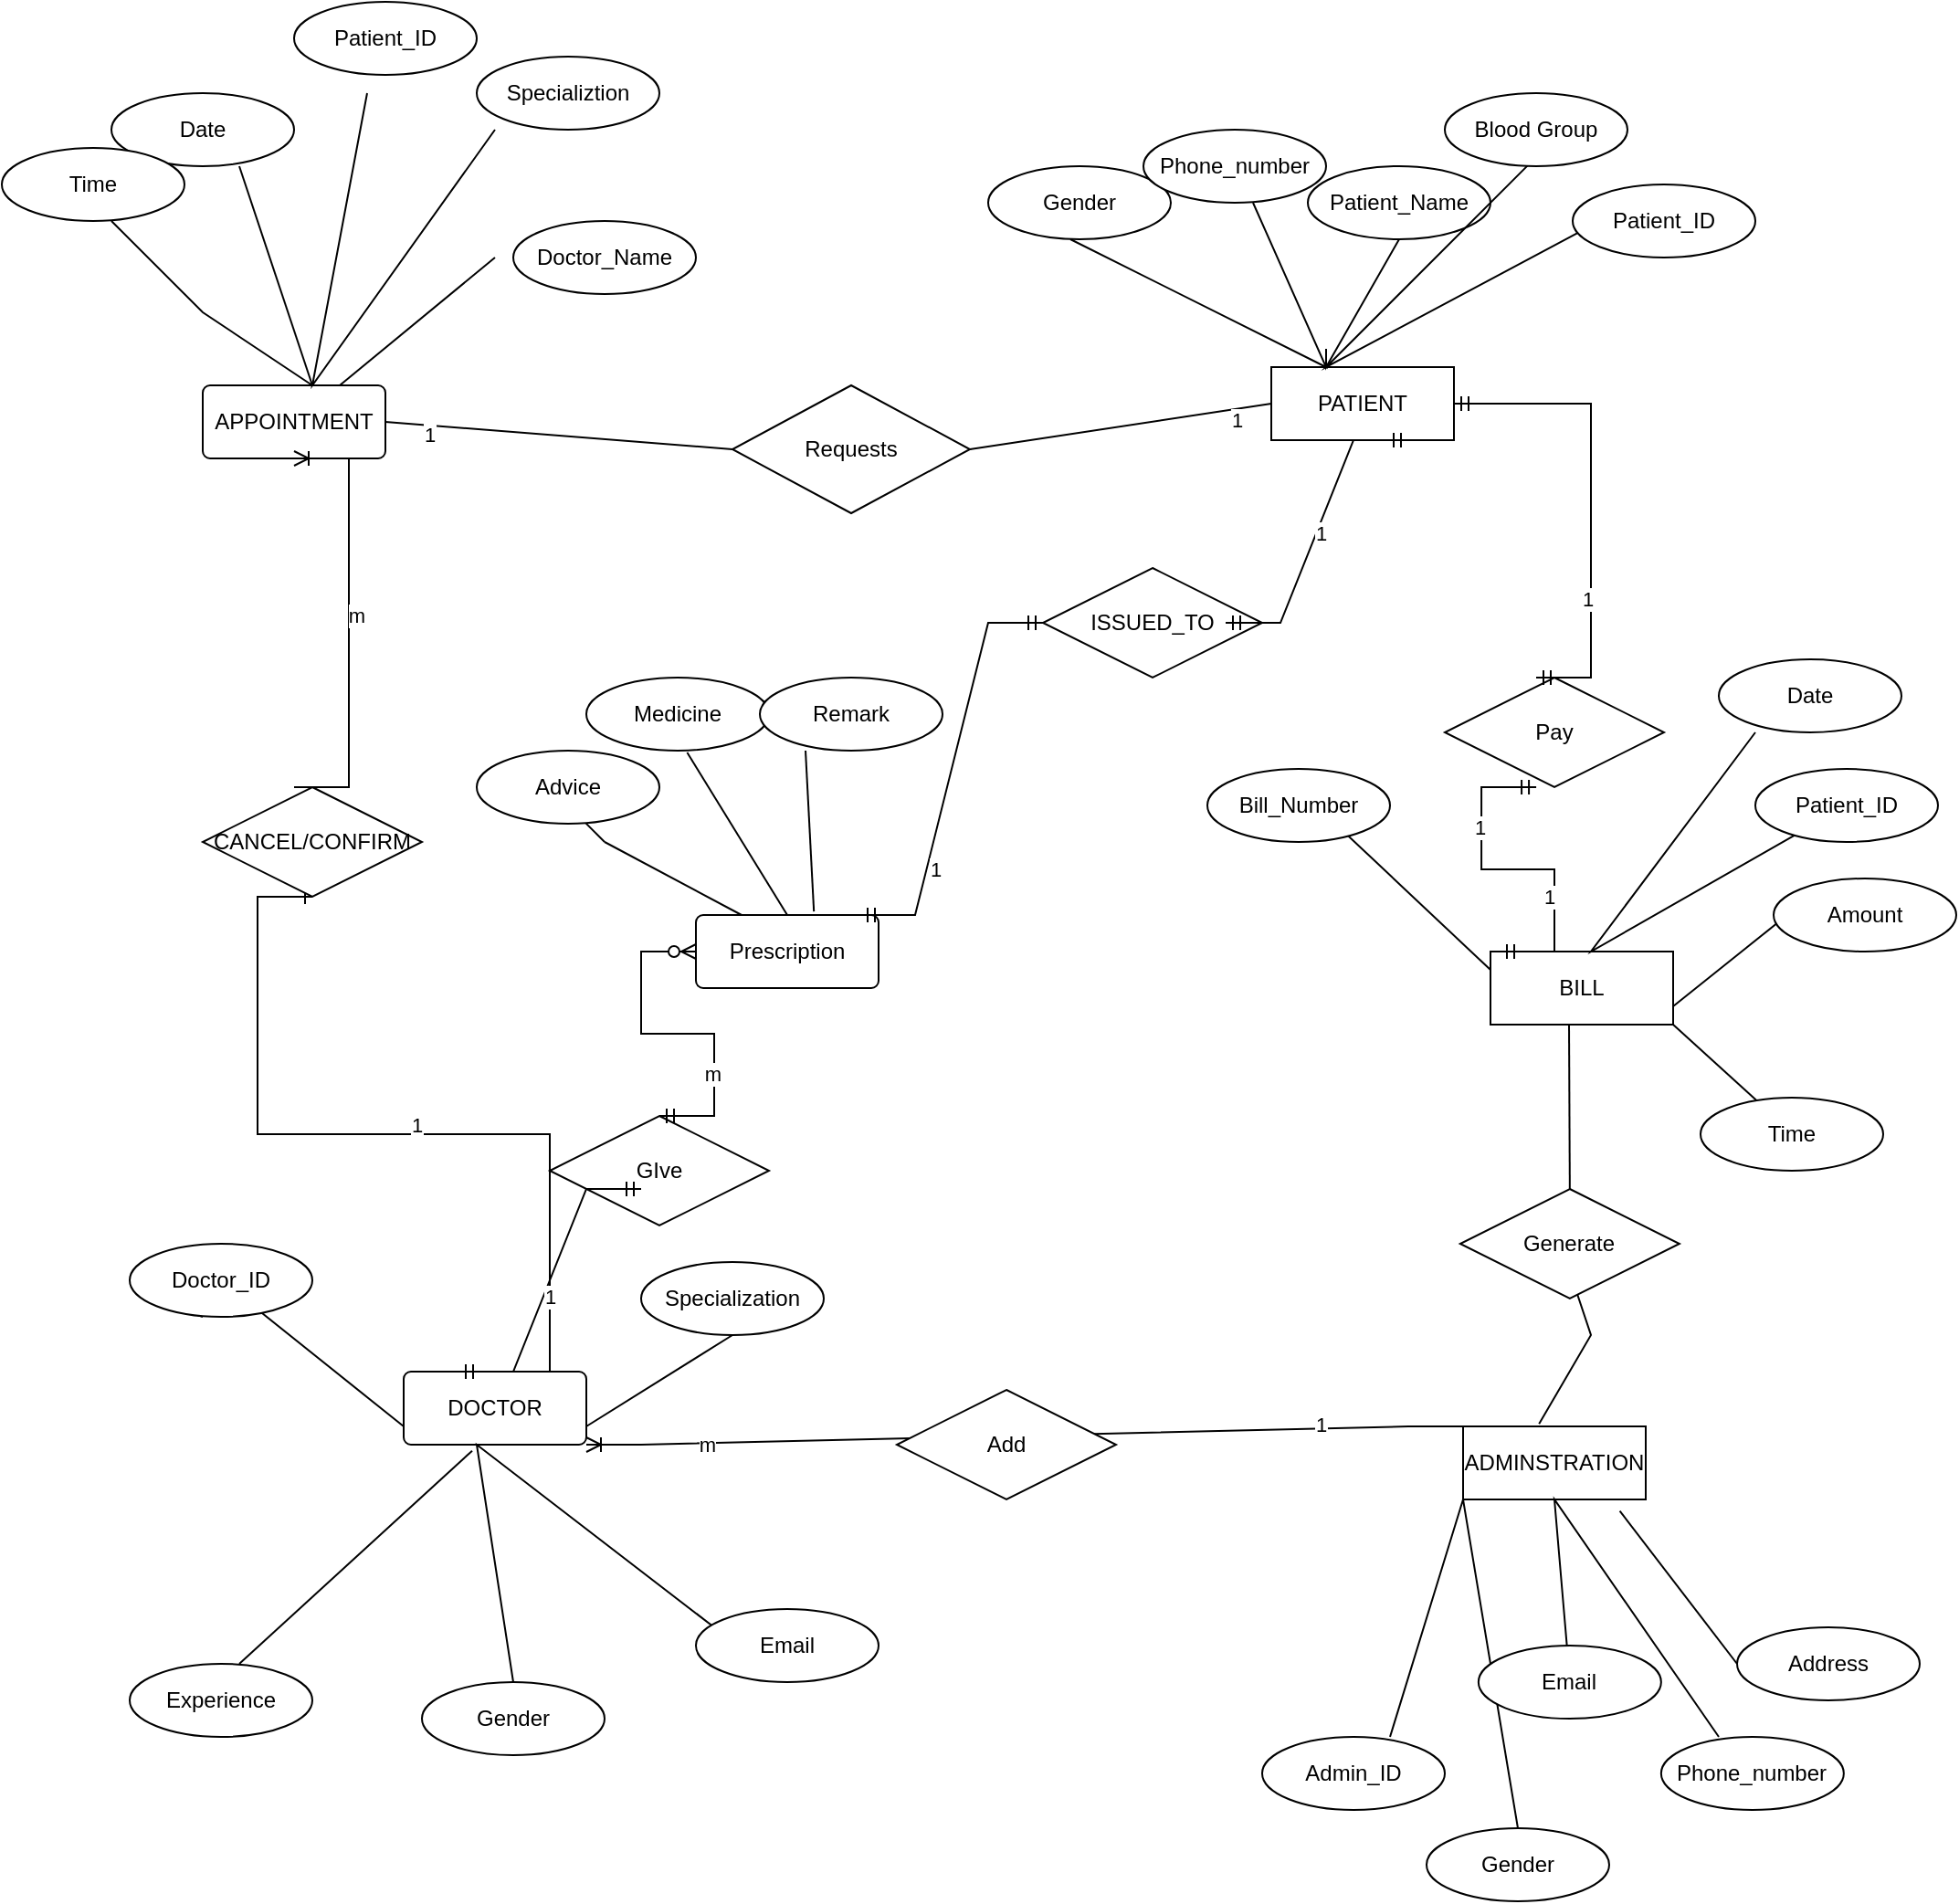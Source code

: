 <mxfile version="21.6.8" type="device">
  <diagram id="R2lEEEUBdFMjLlhIrx00" name="Page-1">
    <mxGraphModel dx="1700" dy="1609" grid="1" gridSize="10" guides="1" tooltips="1" connect="1" arrows="1" fold="1" page="1" pageScale="1" pageWidth="850" pageHeight="1100" math="0" shadow="0" extFonts="Permanent Marker^https://fonts.googleapis.com/css?family=Permanent+Marker">
      <root>
        <mxCell id="0" />
        <mxCell id="1" parent="0" />
        <mxCell id="cQKNWQUC0CEqerO1ljun-1" value="PATIENT" style="whiteSpace=wrap;html=1;align=center;" parent="1" vertex="1">
          <mxGeometry x="635" y="-750" width="100" height="40" as="geometry" />
        </mxCell>
        <mxCell id="cQKNWQUC0CEqerO1ljun-2" value="Patient_Name" style="ellipse;whiteSpace=wrap;html=1;align=center;" parent="1" vertex="1">
          <mxGeometry x="655" y="-860" width="100" height="40" as="geometry" />
        </mxCell>
        <mxCell id="cQKNWQUC0CEqerO1ljun-6" value="" style="endArrow=none;html=1;rounded=0;" parent="1" edge="1">
          <mxGeometry relative="1" as="geometry">
            <mxPoint x="665" y="-760" as="sourcePoint" />
            <mxPoint x="705" y="-820" as="targetPoint" />
            <Array as="points">
              <mxPoint x="665" y="-750" />
            </Array>
          </mxGeometry>
        </mxCell>
        <mxCell id="cQKNWQUC0CEqerO1ljun-8" value="" style="resizable=0;html=1;whiteSpace=wrap;align=right;verticalAlign=bottom;" parent="cQKNWQUC0CEqerO1ljun-6" connectable="0" vertex="1">
          <mxGeometry x="1" relative="1" as="geometry" />
        </mxCell>
        <mxCell id="cQKNWQUC0CEqerO1ljun-9" value="" style="endArrow=none;html=1;rounded=0;" parent="1" edge="1">
          <mxGeometry relative="1" as="geometry">
            <mxPoint x="625" y="-840" as="sourcePoint" />
            <mxPoint x="525" y="-820" as="targetPoint" />
            <Array as="points">
              <mxPoint x="665" y="-750" />
            </Array>
          </mxGeometry>
        </mxCell>
        <mxCell id="cQKNWQUC0CEqerO1ljun-10" value="Gender" style="ellipse;whiteSpace=wrap;html=1;align=center;" parent="1" vertex="1">
          <mxGeometry x="480" y="-860" width="100" height="40" as="geometry" />
        </mxCell>
        <mxCell id="cQKNWQUC0CEqerO1ljun-11" value="Phone_number" style="ellipse;whiteSpace=wrap;html=1;align=center;" parent="1" vertex="1">
          <mxGeometry x="565" y="-880" width="100" height="40" as="geometry" />
        </mxCell>
        <mxCell id="cQKNWQUC0CEqerO1ljun-12" value="" style="endArrow=none;html=1;rounded=0;" parent="1" edge="1">
          <mxGeometry relative="1" as="geometry">
            <mxPoint x="815" y="-830" as="sourcePoint" />
            <mxPoint x="776.43" y="-861.43" as="targetPoint" />
            <Array as="points">
              <mxPoint x="665" y="-750" />
            </Array>
          </mxGeometry>
        </mxCell>
        <mxCell id="cQKNWQUC0CEqerO1ljun-13" value="Blood Group" style="ellipse;whiteSpace=wrap;html=1;align=center;" parent="1" vertex="1">
          <mxGeometry x="730" y="-900" width="100" height="40" as="geometry" />
        </mxCell>
        <mxCell id="cQKNWQUC0CEqerO1ljun-14" value="Patient_ID" style="ellipse;whiteSpace=wrap;html=1;align=center;" parent="1" vertex="1">
          <mxGeometry x="800" y="-850" width="100" height="40" as="geometry" />
        </mxCell>
        <mxCell id="cQKNWQUC0CEqerO1ljun-15" value="APPOINTMENT" style="rounded=1;arcSize=10;whiteSpace=wrap;html=1;align=center;" parent="1" vertex="1">
          <mxGeometry x="50" y="-740" width="100" height="40" as="geometry" />
        </mxCell>
        <mxCell id="cQKNWQUC0CEqerO1ljun-16" value="" style="endArrow=none;html=1;rounded=0;" parent="1" edge="1">
          <mxGeometry relative="1" as="geometry">
            <mxPoint x="140" y="-900" as="sourcePoint" />
            <mxPoint x="210" y="-880" as="targetPoint" />
            <Array as="points">
              <mxPoint x="110" y="-740" />
            </Array>
          </mxGeometry>
        </mxCell>
        <mxCell id="cQKNWQUC0CEqerO1ljun-17" value="Specializtion" style="ellipse;whiteSpace=wrap;html=1;align=center;" parent="1" vertex="1">
          <mxGeometry x="200" y="-920" width="100" height="40" as="geometry" />
        </mxCell>
        <mxCell id="cQKNWQUC0CEqerO1ljun-18" value="" style="endArrow=none;html=1;rounded=0;" parent="1" edge="1">
          <mxGeometry relative="1" as="geometry">
            <mxPoint x="110" y="-740" as="sourcePoint" />
            <mxPoint x="70" y="-860" as="targetPoint" />
          </mxGeometry>
        </mxCell>
        <mxCell id="cQKNWQUC0CEqerO1ljun-20" value="" style="endArrow=none;html=1;rounded=0;" parent="1" edge="1">
          <mxGeometry relative="1" as="geometry">
            <mxPoint y="-830" as="sourcePoint" />
            <mxPoint x="110" y="-740" as="targetPoint" />
            <Array as="points">
              <mxPoint x="50" y="-780" />
            </Array>
          </mxGeometry>
        </mxCell>
        <mxCell id="cQKNWQUC0CEqerO1ljun-23" value="" style="endArrow=none;html=1;rounded=0;entryX=0.75;entryY=0;entryDx=0;entryDy=0;" parent="1" target="cQKNWQUC0CEqerO1ljun-15" edge="1">
          <mxGeometry relative="1" as="geometry">
            <mxPoint x="210" y="-810" as="sourcePoint" />
            <mxPoint x="460" y="-550" as="targetPoint" />
          </mxGeometry>
        </mxCell>
        <mxCell id="cQKNWQUC0CEqerO1ljun-24" value="Patient_ID" style="ellipse;whiteSpace=wrap;html=1;align=center;" parent="1" vertex="1">
          <mxGeometry x="100" y="-950" width="100" height="40" as="geometry" />
        </mxCell>
        <mxCell id="cQKNWQUC0CEqerO1ljun-25" value="Date" style="ellipse;whiteSpace=wrap;html=1;align=center;" parent="1" vertex="1">
          <mxGeometry y="-900" width="100" height="40" as="geometry" />
        </mxCell>
        <mxCell id="cQKNWQUC0CEqerO1ljun-26" value="Time" style="ellipse;whiteSpace=wrap;html=1;align=center;" parent="1" vertex="1">
          <mxGeometry x="-60" y="-870" width="100" height="40" as="geometry" />
        </mxCell>
        <mxCell id="cQKNWQUC0CEqerO1ljun-27" value="Doctor_Name" style="ellipse;whiteSpace=wrap;html=1;align=center;" parent="1" vertex="1">
          <mxGeometry x="220" y="-830" width="100" height="40" as="geometry" />
        </mxCell>
        <mxCell id="cQKNWQUC0CEqerO1ljun-29" value="" style="endArrow=none;html=1;rounded=0;exitX=1;exitY=0.5;exitDx=0;exitDy=0;entryX=0;entryY=0.5;entryDx=0;entryDy=0;entryPerimeter=0;" parent="1" target="cQKNWQUC0CEqerO1ljun-1" edge="1">
          <mxGeometry relative="1" as="geometry">
            <mxPoint x="470" y="-705" as="sourcePoint" />
            <mxPoint x="570" y="-470" as="targetPoint" />
            <Array as="points" />
          </mxGeometry>
        </mxCell>
        <mxCell id="cQKNWQUC0CEqerO1ljun-32" value="1" style="edgeLabel;html=1;align=center;verticalAlign=middle;resizable=0;points=[];" parent="cQKNWQUC0CEqerO1ljun-29" vertex="1" connectable="0">
          <mxGeometry x="0.764" y="-6" relative="1" as="geometry">
            <mxPoint as="offset" />
          </mxGeometry>
        </mxCell>
        <mxCell id="cQKNWQUC0CEqerO1ljun-33" value="" style="endArrow=none;html=1;rounded=0;exitX=1;exitY=0.5;exitDx=0;exitDy=0;entryX=0;entryY=0.5;entryDx=0;entryDy=0;entryPerimeter=0;" parent="1" source="cQKNWQUC0CEqerO1ljun-15" edge="1">
          <mxGeometry relative="1" as="geometry">
            <mxPoint x="150" y="-720" as="sourcePoint" />
            <mxPoint x="340" y="-705" as="targetPoint" />
            <Array as="points" />
          </mxGeometry>
        </mxCell>
        <mxCell id="cQKNWQUC0CEqerO1ljun-34" value="1" style="edgeLabel;html=1;align=center;verticalAlign=middle;resizable=0;points=[];" parent="cQKNWQUC0CEqerO1ljun-33" vertex="1" connectable="0">
          <mxGeometry x="-0.742" y="-5" relative="1" as="geometry">
            <mxPoint as="offset" />
          </mxGeometry>
        </mxCell>
        <mxCell id="cQKNWQUC0CEqerO1ljun-36" value="DOCTOR" style="rounded=1;arcSize=10;whiteSpace=wrap;html=1;align=center;" parent="1" vertex="1">
          <mxGeometry x="160" y="-200" width="100" height="40" as="geometry" />
        </mxCell>
        <mxCell id="cQKNWQUC0CEqerO1ljun-37" value="" style="endArrow=none;html=1;rounded=0;entryX=0.375;entryY=1.084;entryDx=0;entryDy=0;entryPerimeter=0;" parent="1" target="cQKNWQUC0CEqerO1ljun-36" edge="1">
          <mxGeometry relative="1" as="geometry">
            <mxPoint x="70" y="-40" as="sourcePoint" />
            <mxPoint x="270" y="-150" as="targetPoint" />
          </mxGeometry>
        </mxCell>
        <mxCell id="cQKNWQUC0CEqerO1ljun-38" value="" style="endArrow=none;html=1;rounded=0;" parent="1" edge="1">
          <mxGeometry relative="1" as="geometry">
            <mxPoint x="330" y="-60" as="sourcePoint" />
            <mxPoint x="220" y="-30" as="targetPoint" />
            <Array as="points">
              <mxPoint x="200" y="-160" />
            </Array>
          </mxGeometry>
        </mxCell>
        <mxCell id="cQKNWQUC0CEqerO1ljun-39" value="" style="endArrow=none;html=1;rounded=0;exitX=0;exitY=0.75;exitDx=0;exitDy=0;" parent="1" source="cQKNWQUC0CEqerO1ljun-41" edge="1">
          <mxGeometry relative="1" as="geometry">
            <mxPoint x="150" y="-170" as="sourcePoint" />
            <mxPoint x="50" y="-230" as="targetPoint" />
          </mxGeometry>
        </mxCell>
        <mxCell id="cQKNWQUC0CEqerO1ljun-40" value="" style="endArrow=none;html=1;rounded=0;exitX=1;exitY=0.75;exitDx=0;exitDy=0;" parent="1" source="cQKNWQUC0CEqerO1ljun-36" edge="1">
          <mxGeometry relative="1" as="geometry">
            <mxPoint x="300" y="-160" as="sourcePoint" />
            <mxPoint x="340" y="-220" as="targetPoint" />
          </mxGeometry>
        </mxCell>
        <mxCell id="cQKNWQUC0CEqerO1ljun-42" value="" style="endArrow=none;html=1;rounded=0;exitX=0;exitY=0.75;exitDx=0;exitDy=0;" parent="1" source="cQKNWQUC0CEqerO1ljun-36" target="cQKNWQUC0CEqerO1ljun-41" edge="1">
          <mxGeometry relative="1" as="geometry">
            <mxPoint x="160" y="-170" as="sourcePoint" />
            <mxPoint x="50" y="-230" as="targetPoint" />
          </mxGeometry>
        </mxCell>
        <mxCell id="cQKNWQUC0CEqerO1ljun-41" value="Doctor_ID" style="ellipse;whiteSpace=wrap;html=1;align=center;" parent="1" vertex="1">
          <mxGeometry x="10" y="-270" width="100" height="40" as="geometry" />
        </mxCell>
        <mxCell id="cQKNWQUC0CEqerO1ljun-43" value="Specialization" style="ellipse;whiteSpace=wrap;html=1;align=center;" parent="1" vertex="1">
          <mxGeometry x="290" y="-260" width="100" height="40" as="geometry" />
        </mxCell>
        <mxCell id="cQKNWQUC0CEqerO1ljun-45" value="Experience" style="ellipse;whiteSpace=wrap;html=1;align=center;" parent="1" vertex="1">
          <mxGeometry x="10" y="-40" width="100" height="40" as="geometry" />
        </mxCell>
        <mxCell id="cQKNWQUC0CEqerO1ljun-46" value="Gender" style="ellipse;whiteSpace=wrap;html=1;align=center;" parent="1" vertex="1">
          <mxGeometry x="170" y="-30" width="100" height="40" as="geometry" />
        </mxCell>
        <mxCell id="cQKNWQUC0CEqerO1ljun-47" value="Email" style="ellipse;whiteSpace=wrap;html=1;align=center;" parent="1" vertex="1">
          <mxGeometry x="320" y="-70" width="100" height="40" as="geometry" />
        </mxCell>
        <mxCell id="cQKNWQUC0CEqerO1ljun-51" value="" style="edgeStyle=entityRelationEdgeStyle;fontSize=12;html=1;endArrow=ERone;endFill=1;rounded=0;entryX=0.5;entryY=1;entryDx=0;entryDy=0;exitX=0.5;exitY=0;exitDx=0;exitDy=0;" parent="1" source="cQKNWQUC0CEqerO1ljun-36" edge="1">
          <mxGeometry width="100" height="100" relative="1" as="geometry">
            <mxPoint x="200" y="-210" as="sourcePoint" />
            <mxPoint x="110" y="-460.0" as="targetPoint" />
          </mxGeometry>
        </mxCell>
        <mxCell id="cQKNWQUC0CEqerO1ljun-54" value="1" style="edgeLabel;html=1;align=center;verticalAlign=middle;resizable=0;points=[];" parent="cQKNWQUC0CEqerO1ljun-51" vertex="1" connectable="0">
          <mxGeometry x="-0.029" y="-5" relative="1" as="geometry">
            <mxPoint as="offset" />
          </mxGeometry>
        </mxCell>
        <mxCell id="cQKNWQUC0CEqerO1ljun-53" value="" style="edgeStyle=entityRelationEdgeStyle;fontSize=12;html=1;endArrow=ERoneToMany;rounded=0;entryX=0.5;entryY=1;entryDx=0;entryDy=0;" parent="1" target="cQKNWQUC0CEqerO1ljun-15" edge="1">
          <mxGeometry width="100" height="100" relative="1" as="geometry">
            <mxPoint x="100" y="-520" as="sourcePoint" />
            <mxPoint x="100" y="-690" as="targetPoint" />
          </mxGeometry>
        </mxCell>
        <mxCell id="cQKNWQUC0CEqerO1ljun-55" value="m" style="edgeLabel;html=1;align=center;verticalAlign=middle;resizable=0;points=[];" parent="cQKNWQUC0CEqerO1ljun-53" vertex="1" connectable="0">
          <mxGeometry x="0.036" y="-4" relative="1" as="geometry">
            <mxPoint as="offset" />
          </mxGeometry>
        </mxCell>
        <mxCell id="cQKNWQUC0CEqerO1ljun-57" value="GIve" style="shape=rhombus;perimeter=rhombusPerimeter;whiteSpace=wrap;html=1;align=center;" parent="1" vertex="1">
          <mxGeometry x="240" y="-340" width="120" height="60" as="geometry" />
        </mxCell>
        <mxCell id="cQKNWQUC0CEqerO1ljun-58" value="" style="edgeStyle=entityRelationEdgeStyle;fontSize=12;html=1;endArrow=ERmandOne;startArrow=ERmandOne;rounded=0;" parent="1" edge="1">
          <mxGeometry width="100" height="100" relative="1" as="geometry">
            <mxPoint x="190" y="-200" as="sourcePoint" />
            <mxPoint x="290" y="-300" as="targetPoint" />
            <Array as="points">
              <mxPoint x="280" y="-370" />
              <mxPoint x="300" y="-350" />
            </Array>
          </mxGeometry>
        </mxCell>
        <mxCell id="cQKNWQUC0CEqerO1ljun-72" value="1" style="edgeLabel;html=1;align=center;verticalAlign=middle;resizable=0;points=[];" parent="cQKNWQUC0CEqerO1ljun-58" vertex="1" connectable="0">
          <mxGeometry x="-0.109" y="-4" relative="1" as="geometry">
            <mxPoint y="-1" as="offset" />
          </mxGeometry>
        </mxCell>
        <mxCell id="cQKNWQUC0CEqerO1ljun-59" value="" style="edgeStyle=entityRelationEdgeStyle;fontSize=12;html=1;endArrow=ERzeroToMany;startArrow=ERmandOne;rounded=0;" parent="1" target="cQKNWQUC0CEqerO1ljun-60" edge="1">
          <mxGeometry width="100" height="100" relative="1" as="geometry">
            <mxPoint x="300" y="-340" as="sourcePoint" />
            <mxPoint x="370" y="-430" as="targetPoint" />
          </mxGeometry>
        </mxCell>
        <mxCell id="cQKNWQUC0CEqerO1ljun-73" value="m" style="edgeLabel;html=1;align=center;verticalAlign=middle;resizable=0;points=[];" parent="cQKNWQUC0CEqerO1ljun-59" vertex="1" connectable="0">
          <mxGeometry x="-0.435" y="1" relative="1" as="geometry">
            <mxPoint as="offset" />
          </mxGeometry>
        </mxCell>
        <mxCell id="cQKNWQUC0CEqerO1ljun-60" value="Prescription" style="rounded=1;arcSize=10;whiteSpace=wrap;html=1;align=center;" parent="1" vertex="1">
          <mxGeometry x="320" y="-450.0" width="100" height="40" as="geometry" />
        </mxCell>
        <mxCell id="cQKNWQUC0CEqerO1ljun-61" value="" style="endArrow=none;html=1;rounded=0;entryX=0.646;entryY=-0.049;entryDx=0;entryDy=0;entryPerimeter=0;" parent="1" target="cQKNWQUC0CEqerO1ljun-60" edge="1">
          <mxGeometry relative="1" as="geometry">
            <mxPoint x="380" y="-540" as="sourcePoint" />
            <mxPoint x="460" y="-560" as="targetPoint" />
            <Array as="points" />
          </mxGeometry>
        </mxCell>
        <mxCell id="cQKNWQUC0CEqerO1ljun-62" value="" style="endArrow=none;html=1;rounded=0;entryX=0.5;entryY=0;entryDx=0;entryDy=0;exitX=0.652;exitY=1.025;exitDx=0;exitDy=0;exitPerimeter=0;" parent="1" target="cQKNWQUC0CEqerO1ljun-60" edge="1">
          <mxGeometry relative="1" as="geometry">
            <mxPoint x="315.2" y="-539" as="sourcePoint" />
            <mxPoint x="460" y="-560" as="targetPoint" />
          </mxGeometry>
        </mxCell>
        <mxCell id="cQKNWQUC0CEqerO1ljun-63" value="" style="endArrow=none;html=1;rounded=0;" parent="1" edge="1">
          <mxGeometry relative="1" as="geometry">
            <mxPoint x="270" y="-490" as="sourcePoint" />
            <mxPoint x="258.57" y="-501.43" as="targetPoint" />
          </mxGeometry>
        </mxCell>
        <mxCell id="cQKNWQUC0CEqerO1ljun-65" value="" style="endArrow=none;html=1;rounded=0;entryX=0.25;entryY=0;entryDx=0;entryDy=0;" parent="1" target="cQKNWQUC0CEqerO1ljun-60" edge="1">
          <mxGeometry relative="1" as="geometry">
            <mxPoint x="270" y="-490" as="sourcePoint" />
            <mxPoint x="460" y="-560" as="targetPoint" />
          </mxGeometry>
        </mxCell>
        <mxCell id="cQKNWQUC0CEqerO1ljun-69" value="" style="edgeStyle=entityRelationEdgeStyle;fontSize=12;html=1;endArrow=ERmandOne;startArrow=ERmandOne;rounded=0;" parent="1" target="cQKNWQUC0CEqerO1ljun-70" edge="1">
          <mxGeometry width="100" height="100" relative="1" as="geometry">
            <mxPoint x="410" y="-450" as="sourcePoint" />
            <mxPoint x="520" y="-590" as="targetPoint" />
          </mxGeometry>
        </mxCell>
        <mxCell id="cQKNWQUC0CEqerO1ljun-74" value="1" style="edgeLabel;html=1;align=center;verticalAlign=middle;resizable=0;points=[];" parent="cQKNWQUC0CEqerO1ljun-69" vertex="1" connectable="0">
          <mxGeometry x="-0.491" y="-4" relative="1" as="geometry">
            <mxPoint as="offset" />
          </mxGeometry>
        </mxCell>
        <mxCell id="cQKNWQUC0CEqerO1ljun-70" value="ISSUED_TO" style="shape=rhombus;perimeter=rhombusPerimeter;whiteSpace=wrap;html=1;align=center;" parent="1" vertex="1">
          <mxGeometry x="510" y="-640" width="120" height="60" as="geometry" />
        </mxCell>
        <mxCell id="cQKNWQUC0CEqerO1ljun-71" value="" style="edgeStyle=entityRelationEdgeStyle;fontSize=12;html=1;endArrow=ERmandOne;startArrow=ERmandOne;rounded=0;" parent="1" edge="1">
          <mxGeometry width="100" height="100" relative="1" as="geometry">
            <mxPoint x="610" y="-610" as="sourcePoint" />
            <mxPoint x="710" y="-710" as="targetPoint" />
          </mxGeometry>
        </mxCell>
        <mxCell id="cQKNWQUC0CEqerO1ljun-75" value="1" style="edgeLabel;html=1;align=center;verticalAlign=middle;resizable=0;points=[];" parent="cQKNWQUC0CEqerO1ljun-71" vertex="1" connectable="0">
          <mxGeometry x="-0.001" y="-2" relative="1" as="geometry">
            <mxPoint as="offset" />
          </mxGeometry>
        </mxCell>
        <mxCell id="cQKNWQUC0CEqerO1ljun-76" value="CANCEL/CONFIRM" style="shape=rhombus;perimeter=rhombusPerimeter;whiteSpace=wrap;html=1;align=center;" parent="1" vertex="1">
          <mxGeometry x="50" y="-520" width="120" height="60" as="geometry" />
        </mxCell>
        <mxCell id="cQKNWQUC0CEqerO1ljun-78" value="ADMINSTRATION" style="whiteSpace=wrap;html=1;align=center;" parent="1" vertex="1">
          <mxGeometry x="740" y="-170" width="100" height="40" as="geometry" />
        </mxCell>
        <mxCell id="cQKNWQUC0CEqerO1ljun-79" value="" style="endArrow=none;html=1;rounded=0;entryX=0.416;entryY=-0.034;entryDx=0;entryDy=0;entryPerimeter=0;" parent="1" target="cQKNWQUC0CEqerO1ljun-78" edge="1">
          <mxGeometry relative="1" as="geometry">
            <mxPoint x="800" y="-250" as="sourcePoint" />
            <mxPoint x="600" y="-340" as="targetPoint" />
            <Array as="points">
              <mxPoint x="810" y="-220" />
            </Array>
          </mxGeometry>
        </mxCell>
        <mxCell id="cQKNWQUC0CEqerO1ljun-80" value="" style="endArrow=none;html=1;rounded=0;" parent="1" target="cQKNWQUC0CEqerO1ljun-87" edge="1">
          <mxGeometry relative="1" as="geometry">
            <mxPoint x="880" as="sourcePoint" />
            <mxPoint x="798.432" y="-29.99" as="targetPoint" />
            <Array as="points">
              <mxPoint x="790" y="-130" />
            </Array>
          </mxGeometry>
        </mxCell>
        <mxCell id="cQKNWQUC0CEqerO1ljun-81" value="" style="endArrow=none;html=1;rounded=0;entryX=0.858;entryY=1.157;entryDx=0;entryDy=0;entryPerimeter=0;" parent="1" target="cQKNWQUC0CEqerO1ljun-78" edge="1">
          <mxGeometry relative="1" as="geometry">
            <mxPoint x="890" y="-40" as="sourcePoint" />
            <mxPoint x="890" y="-80" as="targetPoint" />
          </mxGeometry>
        </mxCell>
        <mxCell id="cQKNWQUC0CEqerO1ljun-82" value="" style="endArrow=none;html=1;rounded=0;" parent="1" edge="1">
          <mxGeometry relative="1" as="geometry">
            <mxPoint x="700" as="sourcePoint" />
            <mxPoint x="770" y="50" as="targetPoint" />
            <Array as="points">
              <mxPoint x="740" y="-130" />
            </Array>
          </mxGeometry>
        </mxCell>
        <mxCell id="cQKNWQUC0CEqerO1ljun-85" value="Admin_ID" style="ellipse;whiteSpace=wrap;html=1;align=center;" parent="1" vertex="1">
          <mxGeometry x="630" width="100" height="40" as="geometry" />
        </mxCell>
        <mxCell id="cQKNWQUC0CEqerO1ljun-86" value="Gender" style="ellipse;whiteSpace=wrap;html=1;align=center;" parent="1" vertex="1">
          <mxGeometry x="720" y="50" width="100" height="40" as="geometry" />
        </mxCell>
        <mxCell id="cQKNWQUC0CEqerO1ljun-87" value="Email" style="ellipse;whiteSpace=wrap;html=1;align=center;" parent="1" vertex="1">
          <mxGeometry x="748.432" y="-49.99" width="100" height="40" as="geometry" />
        </mxCell>
        <mxCell id="cQKNWQUC0CEqerO1ljun-88" value="Phone_number" style="ellipse;whiteSpace=wrap;html=1;align=center;" parent="1" vertex="1">
          <mxGeometry x="848.43" width="100" height="40" as="geometry" />
        </mxCell>
        <mxCell id="cQKNWQUC0CEqerO1ljun-89" value="Address" style="ellipse;whiteSpace=wrap;html=1;align=center;" parent="1" vertex="1">
          <mxGeometry x="890" y="-60" width="100" height="40" as="geometry" />
        </mxCell>
        <mxCell id="cQKNWQUC0CEqerO1ljun-90" value="Generate" style="shape=rhombus;perimeter=rhombusPerimeter;whiteSpace=wrap;html=1;align=center;" parent="1" vertex="1">
          <mxGeometry x="738.43" y="-300" width="120" height="60" as="geometry" />
        </mxCell>
        <mxCell id="cQKNWQUC0CEqerO1ljun-91" value="" style="edgeStyle=entityRelationEdgeStyle;fontSize=12;html=1;endArrow=ERoneToMany;rounded=0;entryX=1;entryY=1;entryDx=0;entryDy=0;exitX=0;exitY=0;exitDx=0;exitDy=0;" parent="1" source="cQKNWQUC0CEqerO1ljun-78" target="cQKNWQUC0CEqerO1ljun-36" edge="1">
          <mxGeometry width="100" height="100" relative="1" as="geometry">
            <mxPoint x="720" y="-150" as="sourcePoint" />
            <mxPoint x="340" y="-180" as="targetPoint" />
            <Array as="points">
              <mxPoint x="730" y="-140" />
              <mxPoint x="750" y="-160" />
              <mxPoint x="730" y="-140" />
            </Array>
          </mxGeometry>
        </mxCell>
        <mxCell id="cQKNWQUC0CEqerO1ljun-94" value="1" style="edgeLabel;html=1;align=center;verticalAlign=middle;resizable=0;points=[];" parent="cQKNWQUC0CEqerO1ljun-91" vertex="1" connectable="0">
          <mxGeometry x="-0.676" y="-2" relative="1" as="geometry">
            <mxPoint as="offset" />
          </mxGeometry>
        </mxCell>
        <mxCell id="cQKNWQUC0CEqerO1ljun-95" value="m" style="edgeLabel;html=1;align=center;verticalAlign=middle;resizable=0;points=[];" parent="cQKNWQUC0CEqerO1ljun-91" vertex="1" connectable="0">
          <mxGeometry x="0.726" y="1" relative="1" as="geometry">
            <mxPoint as="offset" />
          </mxGeometry>
        </mxCell>
        <mxCell id="cQKNWQUC0CEqerO1ljun-93" value="Add" style="shape=rhombus;perimeter=rhombusPerimeter;whiteSpace=wrap;html=1;align=center;" parent="1" vertex="1">
          <mxGeometry x="430" y="-190" width="120" height="60" as="geometry" />
        </mxCell>
        <mxCell id="cQKNWQUC0CEqerO1ljun-96" value="" style="endArrow=none;html=1;rounded=0;entryX=0.5;entryY=0;entryDx=0;entryDy=0;" parent="1" target="cQKNWQUC0CEqerO1ljun-90" edge="1">
          <mxGeometry relative="1" as="geometry">
            <mxPoint x="798" y="-390" as="sourcePoint" />
            <mxPoint x="600" y="-350" as="targetPoint" />
          </mxGeometry>
        </mxCell>
        <mxCell id="cQKNWQUC0CEqerO1ljun-97" value="BILL" style="whiteSpace=wrap;html=1;align=center;" parent="1" vertex="1">
          <mxGeometry x="755" y="-430" width="100" height="40" as="geometry" />
        </mxCell>
        <mxCell id="cQKNWQUC0CEqerO1ljun-99" value="" style="endArrow=none;html=1;rounded=0;" parent="1" target="cQKNWQUC0CEqerO1ljun-109" edge="1">
          <mxGeometry relative="1" as="geometry">
            <mxPoint x="900" y="-550" as="sourcePoint" />
            <mxPoint x="930" y="-510" as="targetPoint" />
            <Array as="points">
              <mxPoint x="810" y="-430" />
            </Array>
          </mxGeometry>
        </mxCell>
        <mxCell id="cQKNWQUC0CEqerO1ljun-101" value="" style="endArrow=none;html=1;rounded=0;entryX=1;entryY=0.75;entryDx=0;entryDy=0;" parent="1" target="cQKNWQUC0CEqerO1ljun-97" edge="1">
          <mxGeometry relative="1" as="geometry">
            <mxPoint x="930" y="-460" as="sourcePoint" />
            <mxPoint x="600" y="-410" as="targetPoint" />
          </mxGeometry>
        </mxCell>
        <mxCell id="cQKNWQUC0CEqerO1ljun-102" value="" style="endArrow=none;html=1;rounded=0;entryX=1;entryY=1;entryDx=0;entryDy=0;" parent="1" target="cQKNWQUC0CEqerO1ljun-97" edge="1">
          <mxGeometry relative="1" as="geometry">
            <mxPoint x="910" y="-340" as="sourcePoint" />
            <mxPoint x="600" y="-410" as="targetPoint" />
          </mxGeometry>
        </mxCell>
        <mxCell id="cQKNWQUC0CEqerO1ljun-105" value="" style="endArrow=none;html=1;rounded=0;entryX=0;entryY=0.25;entryDx=0;entryDy=0;" parent="1" target="cQKNWQUC0CEqerO1ljun-97" edge="1">
          <mxGeometry relative="1" as="geometry">
            <mxPoint x="670" y="-500" as="sourcePoint" />
            <mxPoint x="750" y="-430" as="targetPoint" />
          </mxGeometry>
        </mxCell>
        <mxCell id="cQKNWQUC0CEqerO1ljun-106" value="Bill_Number" style="ellipse;whiteSpace=wrap;html=1;align=center;" parent="1" vertex="1">
          <mxGeometry x="600" y="-530" width="100" height="40" as="geometry" />
        </mxCell>
        <mxCell id="cQKNWQUC0CEqerO1ljun-107" value="Time" style="ellipse;whiteSpace=wrap;html=1;align=center;" parent="1" vertex="1">
          <mxGeometry x="870" y="-350" width="100" height="40" as="geometry" />
        </mxCell>
        <mxCell id="cQKNWQUC0CEqerO1ljun-108" value="Amount" style="ellipse;whiteSpace=wrap;html=1;align=center;" parent="1" vertex="1">
          <mxGeometry x="910" y="-470" width="100" height="40" as="geometry" />
        </mxCell>
        <mxCell id="cQKNWQUC0CEqerO1ljun-109" value="Patient_ID" style="ellipse;whiteSpace=wrap;html=1;align=center;" parent="1" vertex="1">
          <mxGeometry x="900" y="-530" width="100" height="40" as="geometry" />
        </mxCell>
        <mxCell id="cQKNWQUC0CEqerO1ljun-110" value="Date" style="ellipse;whiteSpace=wrap;html=1;align=center;" parent="1" vertex="1">
          <mxGeometry x="880" y="-590" width="100" height="40" as="geometry" />
        </mxCell>
        <mxCell id="cQKNWQUC0CEqerO1ljun-112" value="Pay" style="shape=rhombus;perimeter=rhombusPerimeter;whiteSpace=wrap;html=1;align=center;" parent="1" vertex="1">
          <mxGeometry x="730" y="-580" width="120" height="60" as="geometry" />
        </mxCell>
        <mxCell id="cQKNWQUC0CEqerO1ljun-114" value="" style="edgeStyle=entityRelationEdgeStyle;fontSize=12;html=1;endArrow=ERmandOne;startArrow=ERmandOne;rounded=0;entryX=0.417;entryY=1;entryDx=0;entryDy=0;entryPerimeter=0;" parent="1" target="cQKNWQUC0CEqerO1ljun-112" edge="1">
          <mxGeometry width="100" height="100" relative="1" as="geometry">
            <mxPoint x="760" y="-430" as="sourcePoint" />
            <mxPoint x="860" y="-530" as="targetPoint" />
          </mxGeometry>
        </mxCell>
        <mxCell id="cQKNWQUC0CEqerO1ljun-117" value="1" style="edgeLabel;html=1;align=center;verticalAlign=middle;resizable=0;points=[];" parent="cQKNWQUC0CEqerO1ljun-114" vertex="1" connectable="0">
          <mxGeometry x="0.451" y="1" relative="1" as="geometry">
            <mxPoint as="offset" />
          </mxGeometry>
        </mxCell>
        <mxCell id="u-pGUxVfbHAm7FD4ZeKf-1" value="1" style="edgeLabel;html=1;align=center;verticalAlign=middle;resizable=0;points=[];" vertex="1" connectable="0" parent="cQKNWQUC0CEqerO1ljun-114">
          <mxGeometry x="-0.368" y="3" relative="1" as="geometry">
            <mxPoint as="offset" />
          </mxGeometry>
        </mxCell>
        <mxCell id="cQKNWQUC0CEqerO1ljun-118" value="Advice" style="ellipse;whiteSpace=wrap;html=1;align=center;" parent="1" vertex="1">
          <mxGeometry x="200" y="-540" width="100" height="40" as="geometry" />
        </mxCell>
        <mxCell id="cQKNWQUC0CEqerO1ljun-119" value="Medicine" style="ellipse;whiteSpace=wrap;html=1;align=center;" parent="1" vertex="1">
          <mxGeometry x="260" y="-580" width="100" height="40" as="geometry" />
        </mxCell>
        <mxCell id="cQKNWQUC0CEqerO1ljun-120" value="Remark" style="ellipse;whiteSpace=wrap;html=1;align=center;" parent="1" vertex="1">
          <mxGeometry x="355" y="-580" width="100" height="40" as="geometry" />
        </mxCell>
        <mxCell id="cQKNWQUC0CEqerO1ljun-121" value="Requests" style="shape=rhombus;perimeter=rhombusPerimeter;whiteSpace=wrap;html=1;align=center;" parent="1" vertex="1">
          <mxGeometry x="340" y="-740" width="130" height="70" as="geometry" />
        </mxCell>
        <mxCell id="u-pGUxVfbHAm7FD4ZeKf-3" value="" style="edgeStyle=entityRelationEdgeStyle;fontSize=12;html=1;endArrow=ERmandOne;startArrow=ERmandOne;rounded=0;" edge="1" parent="1" target="cQKNWQUC0CEqerO1ljun-1">
          <mxGeometry width="100" height="100" relative="1" as="geometry">
            <mxPoint x="780" y="-580" as="sourcePoint" />
            <mxPoint x="880" y="-680" as="targetPoint" />
          </mxGeometry>
        </mxCell>
        <mxCell id="u-pGUxVfbHAm7FD4ZeKf-4" value="1" style="edgeLabel;html=1;align=center;verticalAlign=middle;resizable=0;points=[];" vertex="1" connectable="0" parent="u-pGUxVfbHAm7FD4ZeKf-3">
          <mxGeometry x="-0.427" y="2" relative="1" as="geometry">
            <mxPoint as="offset" />
          </mxGeometry>
        </mxCell>
      </root>
    </mxGraphModel>
  </diagram>
</mxfile>
